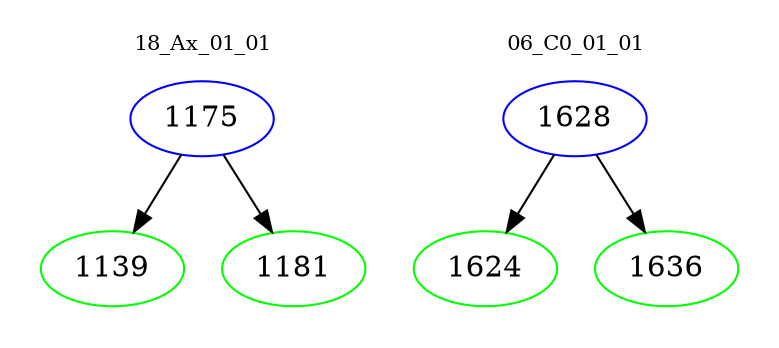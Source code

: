 digraph{
subgraph cluster_0 {
color = white
label = "18_Ax_01_01";
fontsize=10;
T0_1175 [label="1175", color="blue"]
T0_1175 -> T0_1139 [color="black"]
T0_1139 [label="1139", color="green"]
T0_1175 -> T0_1181 [color="black"]
T0_1181 [label="1181", color="green"]
}
subgraph cluster_1 {
color = white
label = "06_C0_01_01";
fontsize=10;
T1_1628 [label="1628", color="blue"]
T1_1628 -> T1_1624 [color="black"]
T1_1624 [label="1624", color="green"]
T1_1628 -> T1_1636 [color="black"]
T1_1636 [label="1636", color="green"]
}
}
